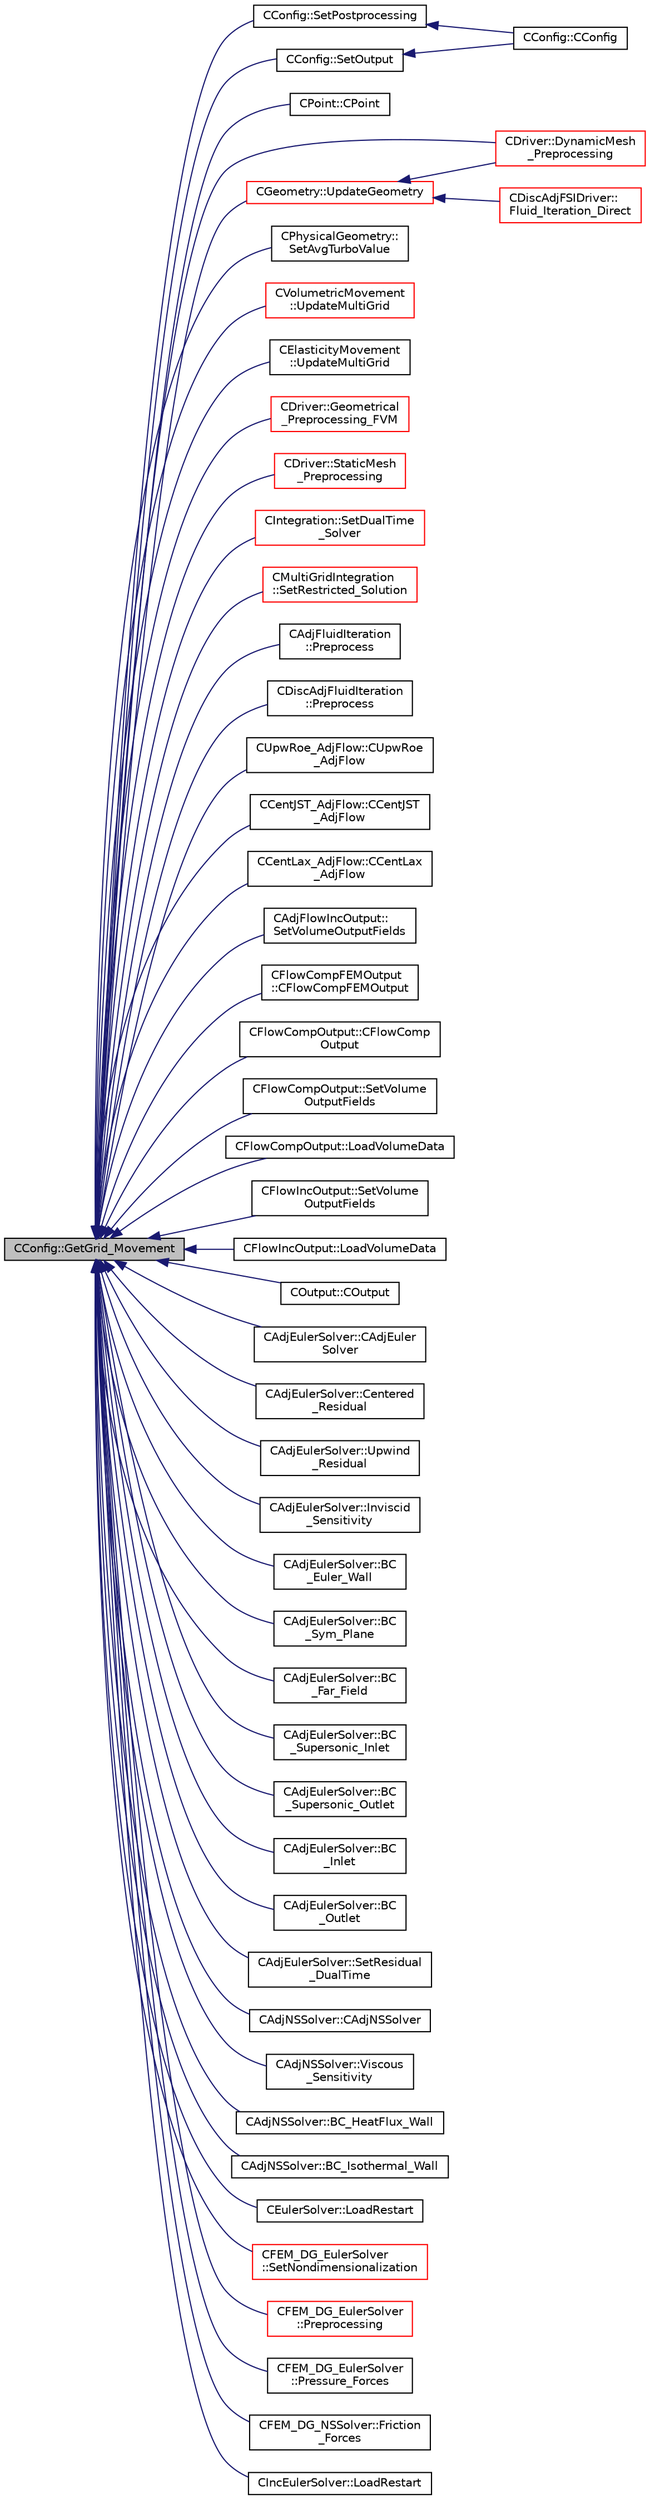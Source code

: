 digraph "CConfig::GetGrid_Movement"
{
  edge [fontname="Helvetica",fontsize="10",labelfontname="Helvetica",labelfontsize="10"];
  node [fontname="Helvetica",fontsize="10",shape=record];
  rankdir="LR";
  Node3702 [label="CConfig::GetGrid_Movement",height=0.2,width=0.4,color="black", fillcolor="grey75", style="filled", fontcolor="black"];
  Node3702 -> Node3703 [dir="back",color="midnightblue",fontsize="10",style="solid",fontname="Helvetica"];
  Node3703 [label="CConfig::SetPostprocessing",height=0.2,width=0.4,color="black", fillcolor="white", style="filled",URL="$class_c_config.html#aa4e0ba3c44738bd4b71e0f86f912153f",tooltip="Config file postprocessing. "];
  Node3703 -> Node3704 [dir="back",color="midnightblue",fontsize="10",style="solid",fontname="Helvetica"];
  Node3704 [label="CConfig::CConfig",height=0.2,width=0.4,color="black", fillcolor="white", style="filled",URL="$class_c_config.html#a3298c6c9512a61554a459c5988b9e97a",tooltip="Constructor of the class which reads the input file. "];
  Node3702 -> Node3705 [dir="back",color="midnightblue",fontsize="10",style="solid",fontname="Helvetica"];
  Node3705 [label="CConfig::SetOutput",height=0.2,width=0.4,color="black", fillcolor="white", style="filled",URL="$class_c_config.html#af17a0fd478fe6f9999e539b0ee933c08",tooltip="Config file output. "];
  Node3705 -> Node3704 [dir="back",color="midnightblue",fontsize="10",style="solid",fontname="Helvetica"];
  Node3702 -> Node3706 [dir="back",color="midnightblue",fontsize="10",style="solid",fontname="Helvetica"];
  Node3706 [label="CPoint::CPoint",height=0.2,width=0.4,color="black", fillcolor="white", style="filled",URL="$class_c_point.html#a641fe2a96c28d7ab052da946608b2764",tooltip="Constructor of the class. "];
  Node3702 -> Node3707 [dir="back",color="midnightblue",fontsize="10",style="solid",fontname="Helvetica"];
  Node3707 [label="CGeometry::UpdateGeometry",height=0.2,width=0.4,color="red", fillcolor="white", style="filled",URL="$class_c_geometry.html#a19a4ef04ee51e37dc80cebf429e71a55",tooltip="Update the multi-grid structure and the wall-distance. "];
  Node3707 -> Node3708 [dir="back",color="midnightblue",fontsize="10",style="solid",fontname="Helvetica"];
  Node3708 [label="CDriver::DynamicMesh\l_Preprocessing",height=0.2,width=0.4,color="red", fillcolor="white", style="filled",URL="$class_c_driver.html#af585d91d9c08dbddcc2b3e67dd5f5af9",tooltip="GridMovement_Preprocessing. "];
  Node3707 -> Node3710 [dir="back",color="midnightblue",fontsize="10",style="solid",fontname="Helvetica"];
  Node3710 [label="CDiscAdjFSIDriver::\lFluid_Iteration_Direct",height=0.2,width=0.4,color="red", fillcolor="white", style="filled",URL="$class_c_disc_adj_f_s_i_driver.html#aade7f9d8b7f7f1ddccfdc62d3b1fdaa8",tooltip="Run a direct flow iteration. "];
  Node3702 -> Node3719 [dir="back",color="midnightblue",fontsize="10",style="solid",fontname="Helvetica"];
  Node3719 [label="CPhysicalGeometry::\lSetAvgTurboValue",height=0.2,width=0.4,color="black", fillcolor="white", style="filled",URL="$class_c_physical_geometry.html#a9b42df38be11e404f3f2f8e729d0af74",tooltip="Set turbo boundary vertex. "];
  Node3702 -> Node3720 [dir="back",color="midnightblue",fontsize="10",style="solid",fontname="Helvetica"];
  Node3720 [label="CVolumetricMovement\l::UpdateMultiGrid",height=0.2,width=0.4,color="red", fillcolor="white", style="filled",URL="$class_c_volumetric_movement.html#a1cb59d54bb326eb7c09729cfac0c398a",tooltip="Update the coarse multigrid levels after the grid movement. "];
  Node3702 -> Node3742 [dir="back",color="midnightblue",fontsize="10",style="solid",fontname="Helvetica"];
  Node3742 [label="CElasticityMovement\l::UpdateMultiGrid",height=0.2,width=0.4,color="black", fillcolor="white", style="filled",URL="$class_c_elasticity_movement.html#ab04cd731765285e1e78678ffa679eb6b",tooltip="Update the coarse multigrid levels after the grid movement. "];
  Node3702 -> Node3743 [dir="back",color="midnightblue",fontsize="10",style="solid",fontname="Helvetica"];
  Node3743 [label="CDriver::Geometrical\l_Preprocessing_FVM",height=0.2,width=0.4,color="red", fillcolor="white", style="filled",URL="$class_c_driver.html#a2007d2233a2d935a90140499ec4822a4",tooltip="Geometrical_Preprocessing_FVM. "];
  Node3702 -> Node3708 [dir="back",color="midnightblue",fontsize="10",style="solid",fontname="Helvetica"];
  Node3702 -> Node3745 [dir="back",color="midnightblue",fontsize="10",style="solid",fontname="Helvetica"];
  Node3745 [label="CDriver::StaticMesh\l_Preprocessing",height=0.2,width=0.4,color="red", fillcolor="white", style="filled",URL="$class_c_driver.html#ac4ac2e6f55c3956cfa44e07e03509112",tooltip="Initiate value for static mesh movement such as the gridVel for the ROTATING frame. "];
  Node3702 -> Node3746 [dir="back",color="midnightblue",fontsize="10",style="solid",fontname="Helvetica"];
  Node3746 [label="CIntegration::SetDualTime\l_Solver",height=0.2,width=0.4,color="red", fillcolor="white", style="filled",URL="$class_c_integration.html#ac4f1d2478b4378c7a861e86f40687327",tooltip="Save the solution, and volume at different time steps. "];
  Node3702 -> Node3750 [dir="back",color="midnightblue",fontsize="10",style="solid",fontname="Helvetica"];
  Node3750 [label="CMultiGridIntegration\l::SetRestricted_Solution",height=0.2,width=0.4,color="red", fillcolor="white", style="filled",URL="$class_c_multi_grid_integration.html#a57c0f097c58c1d36ef8156b91350fd60",tooltip="Restrict solution from fine grid to a coarse grid. "];
  Node3702 -> Node3753 [dir="back",color="midnightblue",fontsize="10",style="solid",fontname="Helvetica"];
  Node3753 [label="CAdjFluidIteration\l::Preprocess",height=0.2,width=0.4,color="black", fillcolor="white", style="filled",URL="$class_c_adj_fluid_iteration.html#a2b839162ab9de9dfaed616c069804139",tooltip="Preprocessing to prepare for an iteration of the physics. "];
  Node3702 -> Node3754 [dir="back",color="midnightblue",fontsize="10",style="solid",fontname="Helvetica"];
  Node3754 [label="CDiscAdjFluidIteration\l::Preprocess",height=0.2,width=0.4,color="black", fillcolor="white", style="filled",URL="$class_c_disc_adj_fluid_iteration.html#a06d0775024ea784dbac96e424b8653f5",tooltip="Preprocessing to prepare for an iteration of the physics. "];
  Node3702 -> Node3755 [dir="back",color="midnightblue",fontsize="10",style="solid",fontname="Helvetica"];
  Node3755 [label="CUpwRoe_AdjFlow::CUpwRoe\l_AdjFlow",height=0.2,width=0.4,color="black", fillcolor="white", style="filled",URL="$class_c_upw_roe___adj_flow.html#a83c42049eae2cfe4e2d57b7173cb1f9a",tooltip="Constructor of the class. "];
  Node3702 -> Node3756 [dir="back",color="midnightblue",fontsize="10",style="solid",fontname="Helvetica"];
  Node3756 [label="CCentJST_AdjFlow::CCentJST\l_AdjFlow",height=0.2,width=0.4,color="black", fillcolor="white", style="filled",URL="$class_c_cent_j_s_t___adj_flow.html#a7822739aeee9c8ee0f0fd72b28858572",tooltip="Constructor of the class. "];
  Node3702 -> Node3757 [dir="back",color="midnightblue",fontsize="10",style="solid",fontname="Helvetica"];
  Node3757 [label="CCentLax_AdjFlow::CCentLax\l_AdjFlow",height=0.2,width=0.4,color="black", fillcolor="white", style="filled",URL="$class_c_cent_lax___adj_flow.html#af3dfa3266fe9ee5f7b7fc9ab7c6a35ff",tooltip="Constructor of the class. "];
  Node3702 -> Node3758 [dir="back",color="midnightblue",fontsize="10",style="solid",fontname="Helvetica"];
  Node3758 [label="CAdjFlowIncOutput::\lSetVolumeOutputFields",height=0.2,width=0.4,color="black", fillcolor="white", style="filled",URL="$class_c_adj_flow_inc_output.html#a8c335e74e63a847c57254e43d47745b3",tooltip="Set the available volume output fields. "];
  Node3702 -> Node3759 [dir="back",color="midnightblue",fontsize="10",style="solid",fontname="Helvetica"];
  Node3759 [label="CFlowCompFEMOutput\l::CFlowCompFEMOutput",height=0.2,width=0.4,color="black", fillcolor="white", style="filled",URL="$class_c_flow_comp_f_e_m_output.html#a15892a5521b50ec593b55fddb1dfb9ae",tooltip="Constructor of the class. "];
  Node3702 -> Node3760 [dir="back",color="midnightblue",fontsize="10",style="solid",fontname="Helvetica"];
  Node3760 [label="CFlowCompOutput::CFlowComp\lOutput",height=0.2,width=0.4,color="black", fillcolor="white", style="filled",URL="$class_c_flow_comp_output.html#aefb67b3a8ff3f9862d49a3ef23a4198b",tooltip="Constructor of the class. "];
  Node3702 -> Node3761 [dir="back",color="midnightblue",fontsize="10",style="solid",fontname="Helvetica"];
  Node3761 [label="CFlowCompOutput::SetVolume\lOutputFields",height=0.2,width=0.4,color="black", fillcolor="white", style="filled",URL="$class_c_flow_comp_output.html#a1724bb8ece7b49ccc08b1a9ebd227f85",tooltip="Set the available volume output fields. "];
  Node3702 -> Node3762 [dir="back",color="midnightblue",fontsize="10",style="solid",fontname="Helvetica"];
  Node3762 [label="CFlowCompOutput::LoadVolumeData",height=0.2,width=0.4,color="black", fillcolor="white", style="filled",URL="$class_c_flow_comp_output.html#a4dbb2657e6ea72800af13ddf08789276",tooltip="Set the values of the volume output fields for a point. "];
  Node3702 -> Node3763 [dir="back",color="midnightblue",fontsize="10",style="solid",fontname="Helvetica"];
  Node3763 [label="CFlowIncOutput::SetVolume\lOutputFields",height=0.2,width=0.4,color="black", fillcolor="white", style="filled",URL="$class_c_flow_inc_output.html#a2d50d4d3b55a195d431eb426a381bcf8",tooltip="Set the available volume output fields. "];
  Node3702 -> Node3764 [dir="back",color="midnightblue",fontsize="10",style="solid",fontname="Helvetica"];
  Node3764 [label="CFlowIncOutput::LoadVolumeData",height=0.2,width=0.4,color="black", fillcolor="white", style="filled",URL="$class_c_flow_inc_output.html#a72e2584bbcbcf7e3a94dae5344953f08",tooltip="Set the values of the volume output fields for a point. "];
  Node3702 -> Node3765 [dir="back",color="midnightblue",fontsize="10",style="solid",fontname="Helvetica"];
  Node3765 [label="COutput::COutput",height=0.2,width=0.4,color="black", fillcolor="white", style="filled",URL="$class_c_output.html#afde3302dfdb18e8a1c50e3cab2e668ba",tooltip="Constructor of the class. "];
  Node3702 -> Node3766 [dir="back",color="midnightblue",fontsize="10",style="solid",fontname="Helvetica"];
  Node3766 [label="CAdjEulerSolver::CAdjEuler\lSolver",height=0.2,width=0.4,color="black", fillcolor="white", style="filled",URL="$class_c_adj_euler_solver.html#a0a739888df9436d4707665d152a7af1a"];
  Node3702 -> Node3767 [dir="back",color="midnightblue",fontsize="10",style="solid",fontname="Helvetica"];
  Node3767 [label="CAdjEulerSolver::Centered\l_Residual",height=0.2,width=0.4,color="black", fillcolor="white", style="filled",URL="$class_c_adj_euler_solver.html#ac56fe0a4cf0b8df7730fab2eea3344ff",tooltip="Compute the spatial integration using a centered scheme for the adjoint equations. "];
  Node3702 -> Node3768 [dir="back",color="midnightblue",fontsize="10",style="solid",fontname="Helvetica"];
  Node3768 [label="CAdjEulerSolver::Upwind\l_Residual",height=0.2,width=0.4,color="black", fillcolor="white", style="filled",URL="$class_c_adj_euler_solver.html#adb4102935a0144846d17a35a62769c09",tooltip="Compute the spatial integration using a upwind scheme. "];
  Node3702 -> Node3769 [dir="back",color="midnightblue",fontsize="10",style="solid",fontname="Helvetica"];
  Node3769 [label="CAdjEulerSolver::Inviscid\l_Sensitivity",height=0.2,width=0.4,color="black", fillcolor="white", style="filled",URL="$class_c_adj_euler_solver.html#a35fcc75148b249c56e3625ba23196856",tooltip="Compute the inviscid sensitivity of the functional. "];
  Node3702 -> Node3770 [dir="back",color="midnightblue",fontsize="10",style="solid",fontname="Helvetica"];
  Node3770 [label="CAdjEulerSolver::BC\l_Euler_Wall",height=0.2,width=0.4,color="black", fillcolor="white", style="filled",URL="$class_c_adj_euler_solver.html#aa58f0e46e0a15e9d5f0639f884b2ebfd",tooltip="Impose via the residual the adjoint Euler wall boundary condition. "];
  Node3702 -> Node3771 [dir="back",color="midnightblue",fontsize="10",style="solid",fontname="Helvetica"];
  Node3771 [label="CAdjEulerSolver::BC\l_Sym_Plane",height=0.2,width=0.4,color="black", fillcolor="white", style="filled",URL="$class_c_adj_euler_solver.html#a98bcda687e98520d5700016d80c87754",tooltip="Impose via the residual the adjoint symmetry boundary condition. "];
  Node3702 -> Node3772 [dir="back",color="midnightblue",fontsize="10",style="solid",fontname="Helvetica"];
  Node3772 [label="CAdjEulerSolver::BC\l_Far_Field",height=0.2,width=0.4,color="black", fillcolor="white", style="filled",URL="$class_c_adj_euler_solver.html#a67685dedf5d4651cb25fbf3fc0440d24",tooltip="Impose the boundary condition to the far field using characteristics. "];
  Node3702 -> Node3773 [dir="back",color="midnightblue",fontsize="10",style="solid",fontname="Helvetica"];
  Node3773 [label="CAdjEulerSolver::BC\l_Supersonic_Inlet",height=0.2,width=0.4,color="black", fillcolor="white", style="filled",URL="$class_c_adj_euler_solver.html#ab5c6ba919fde8e3e473f485bb06b2e9c",tooltip="Impose the supersonic inlet boundary condition. "];
  Node3702 -> Node3774 [dir="back",color="midnightblue",fontsize="10",style="solid",fontname="Helvetica"];
  Node3774 [label="CAdjEulerSolver::BC\l_Supersonic_Outlet",height=0.2,width=0.4,color="black", fillcolor="white", style="filled",URL="$class_c_adj_euler_solver.html#a58543ab410a218129586869573316437",tooltip="Impose the supersonic outlet boundary condition. "];
  Node3702 -> Node3775 [dir="back",color="midnightblue",fontsize="10",style="solid",fontname="Helvetica"];
  Node3775 [label="CAdjEulerSolver::BC\l_Inlet",height=0.2,width=0.4,color="black", fillcolor="white", style="filled",URL="$class_c_adj_euler_solver.html#a29398c2203511586508ff9d43e894e41",tooltip="Impose the inlet boundary condition. "];
  Node3702 -> Node3776 [dir="back",color="midnightblue",fontsize="10",style="solid",fontname="Helvetica"];
  Node3776 [label="CAdjEulerSolver::BC\l_Outlet",height=0.2,width=0.4,color="black", fillcolor="white", style="filled",URL="$class_c_adj_euler_solver.html#a0b3408be5adebd52b79bd3c5227cbe9d",tooltip="Impose the outlet boundary condition. "];
  Node3702 -> Node3777 [dir="back",color="midnightblue",fontsize="10",style="solid",fontname="Helvetica"];
  Node3777 [label="CAdjEulerSolver::SetResidual\l_DualTime",height=0.2,width=0.4,color="black", fillcolor="white", style="filled",URL="$class_c_adj_euler_solver.html#a40339b7f0a1fda3ad515ddb79308725c",tooltip="Set the total residual adding the term that comes from the Dual Time Strategy. "];
  Node3702 -> Node3778 [dir="back",color="midnightblue",fontsize="10",style="solid",fontname="Helvetica"];
  Node3778 [label="CAdjNSSolver::CAdjNSSolver",height=0.2,width=0.4,color="black", fillcolor="white", style="filled",URL="$class_c_adj_n_s_solver.html#a323f1dc7c0b9fe00d1911eeeea365d46"];
  Node3702 -> Node3779 [dir="back",color="midnightblue",fontsize="10",style="solid",fontname="Helvetica"];
  Node3779 [label="CAdjNSSolver::Viscous\l_Sensitivity",height=0.2,width=0.4,color="black", fillcolor="white", style="filled",URL="$class_c_adj_n_s_solver.html#ab05613f9de871991f55c2e1f12eac8dd",tooltip="Compute the viscous sensitivity of the functional. "];
  Node3702 -> Node3780 [dir="back",color="midnightblue",fontsize="10",style="solid",fontname="Helvetica"];
  Node3780 [label="CAdjNSSolver::BC_HeatFlux_Wall",height=0.2,width=0.4,color="black", fillcolor="white", style="filled",URL="$class_c_adj_n_s_solver.html#a1a251c98efda4a84d7cd7751cc032113",tooltip="Impose via the residual or brute force the Navier-Stokes adjoint boundary condition (heat flux)..."];
  Node3702 -> Node3781 [dir="back",color="midnightblue",fontsize="10",style="solid",fontname="Helvetica"];
  Node3781 [label="CAdjNSSolver::BC_Isothermal_Wall",height=0.2,width=0.4,color="black", fillcolor="white", style="filled",URL="$class_c_adj_n_s_solver.html#a20cd2fa256386da7791e11f40b701003",tooltip="Impose via the residual or brute force the Navier-Stokes adjoint boundary condition (heat flux)..."];
  Node3702 -> Node3782 [dir="back",color="midnightblue",fontsize="10",style="solid",fontname="Helvetica"];
  Node3782 [label="CEulerSolver::LoadRestart",height=0.2,width=0.4,color="black", fillcolor="white", style="filled",URL="$class_c_euler_solver.html#a463d0854ec9cfb4a277794df9329ebae",tooltip="Load a solution from a restart file. "];
  Node3702 -> Node3783 [dir="back",color="midnightblue",fontsize="10",style="solid",fontname="Helvetica"];
  Node3783 [label="CFEM_DG_EulerSolver\l::SetNondimensionalization",height=0.2,width=0.4,color="red", fillcolor="white", style="filled",URL="$class_c_f_e_m___d_g___euler_solver.html#a31316dc2fe564329d9bb372961b10a3a",tooltip="Set the fluid solver nondimensionalization. "];
  Node3702 -> Node3785 [dir="back",color="midnightblue",fontsize="10",style="solid",fontname="Helvetica"];
  Node3785 [label="CFEM_DG_EulerSolver\l::Preprocessing",height=0.2,width=0.4,color="red", fillcolor="white", style="filled",URL="$class_c_f_e_m___d_g___euler_solver.html#aeb9ecebe3a3192fa6a00b0dcdf88d469",tooltip="Compute primitive variables and their gradients. "];
  Node3702 -> Node3787 [dir="back",color="midnightblue",fontsize="10",style="solid",fontname="Helvetica"];
  Node3787 [label="CFEM_DG_EulerSolver\l::Pressure_Forces",height=0.2,width=0.4,color="black", fillcolor="white", style="filled",URL="$class_c_f_e_m___d_g___euler_solver.html#a5b3e068f83cbf3aeb8e6a4e02b4bf27b",tooltip="Compute the pressure forces and all the adimensional coefficients. "];
  Node3702 -> Node3788 [dir="back",color="midnightblue",fontsize="10",style="solid",fontname="Helvetica"];
  Node3788 [label="CFEM_DG_NSSolver::Friction\l_Forces",height=0.2,width=0.4,color="black", fillcolor="white", style="filled",URL="$class_c_f_e_m___d_g___n_s_solver.html#a15cec95ab40ebb36ee69bc5f58840cf3",tooltip="Compute the viscous forces and all the addimensional coefficients. "];
  Node3702 -> Node3789 [dir="back",color="midnightblue",fontsize="10",style="solid",fontname="Helvetica"];
  Node3789 [label="CIncEulerSolver::LoadRestart",height=0.2,width=0.4,color="black", fillcolor="white", style="filled",URL="$class_c_inc_euler_solver.html#aa4c572590c60bbc0f3db269eb55ea12f",tooltip="Load a solution from a restart file. "];
}
